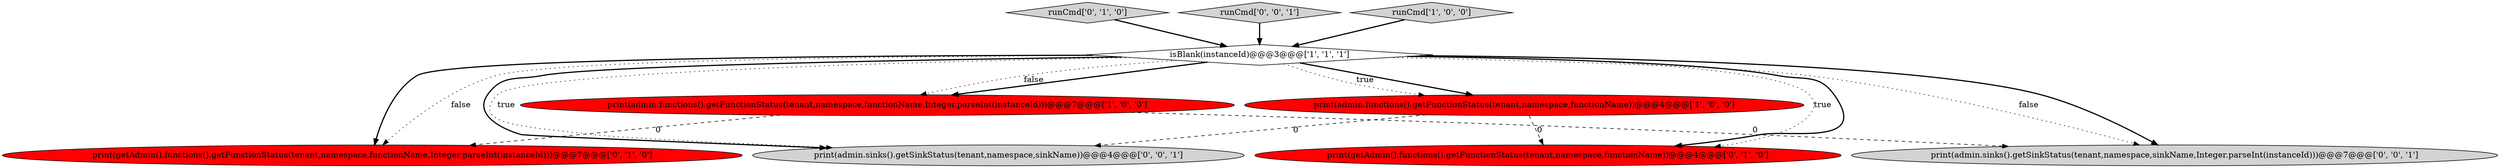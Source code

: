 digraph {
5 [style = filled, label = "print(getAdmin().functions().getFunctionStatus(tenant,namespace,functionName,Integer.parseInt(instanceId)))@@@7@@@['0', '1', '0']", fillcolor = red, shape = ellipse image = "AAA1AAABBB2BBB"];
4 [style = filled, label = "runCmd['0', '1', '0']", fillcolor = lightgray, shape = diamond image = "AAA0AAABBB2BBB"];
1 [style = filled, label = "isBlank(instanceId)@@@3@@@['1', '1', '1']", fillcolor = white, shape = diamond image = "AAA0AAABBB1BBB"];
9 [style = filled, label = "print(admin.sinks().getSinkStatus(tenant,namespace,sinkName))@@@4@@@['0', '0', '1']", fillcolor = lightgray, shape = ellipse image = "AAA0AAABBB3BBB"];
0 [style = filled, label = "print(admin.functions().getFunctionStatus(tenant,namespace,functionName,Integer.parseInt(instanceId)))@@@7@@@['1', '0', '0']", fillcolor = red, shape = ellipse image = "AAA1AAABBB1BBB"];
2 [style = filled, label = "print(admin.functions().getFunctionStatus(tenant,namespace,functionName))@@@4@@@['1', '0', '0']", fillcolor = red, shape = ellipse image = "AAA1AAABBB1BBB"];
6 [style = filled, label = "print(getAdmin().functions().getFunctionStatus(tenant,namespace,functionName))@@@4@@@['0', '1', '0']", fillcolor = red, shape = ellipse image = "AAA1AAABBB2BBB"];
7 [style = filled, label = "print(admin.sinks().getSinkStatus(tenant,namespace,sinkName,Integer.parseInt(instanceId)))@@@7@@@['0', '0', '1']", fillcolor = lightgray, shape = ellipse image = "AAA0AAABBB3BBB"];
8 [style = filled, label = "runCmd['0', '0', '1']", fillcolor = lightgray, shape = diamond image = "AAA0AAABBB3BBB"];
3 [style = filled, label = "runCmd['1', '0', '0']", fillcolor = lightgray, shape = diamond image = "AAA0AAABBB1BBB"];
1->5 [style = bold, label=""];
8->1 [style = bold, label=""];
1->5 [style = dotted, label="false"];
1->6 [style = dotted, label="true"];
1->2 [style = bold, label=""];
4->1 [style = bold, label=""];
1->6 [style = bold, label=""];
1->0 [style = bold, label=""];
1->2 [style = dotted, label="true"];
3->1 [style = bold, label=""];
1->7 [style = dotted, label="false"];
0->5 [style = dashed, label="0"];
2->9 [style = dashed, label="0"];
0->7 [style = dashed, label="0"];
1->7 [style = bold, label=""];
1->9 [style = dotted, label="true"];
1->0 [style = dotted, label="false"];
1->9 [style = bold, label=""];
2->6 [style = dashed, label="0"];
}
